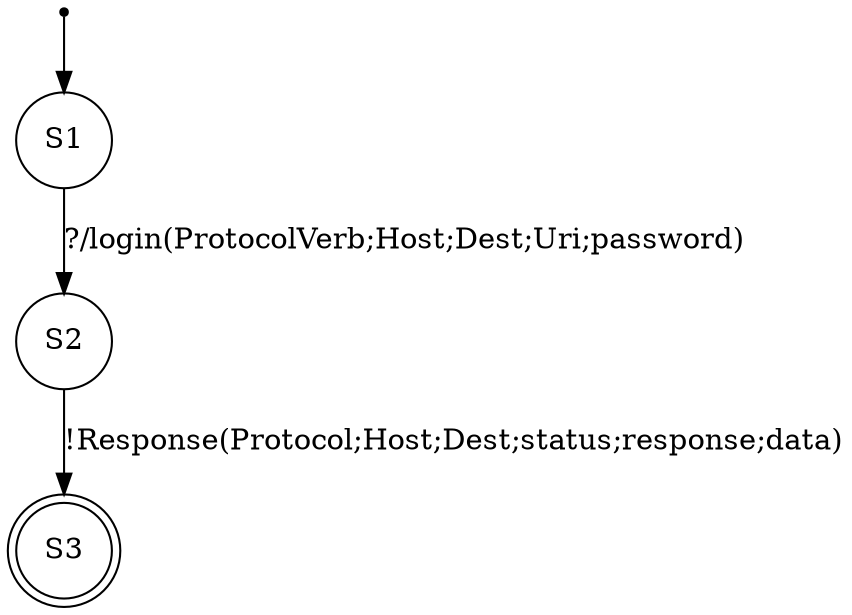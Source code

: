 digraph LTS {
S00[shape=point]
S1[label=S1,shape=circle];
S2[label=S2,shape=circle];
S3[label=S3,shape=doublecircle];
S00 -> S1
S1 -> S2[label ="?/login(ProtocolVerb;Host;Dest;Uri;password)"];
S2 -> S3[label ="!Response(Protocol;Host;Dest;status;response;data)"];
}
